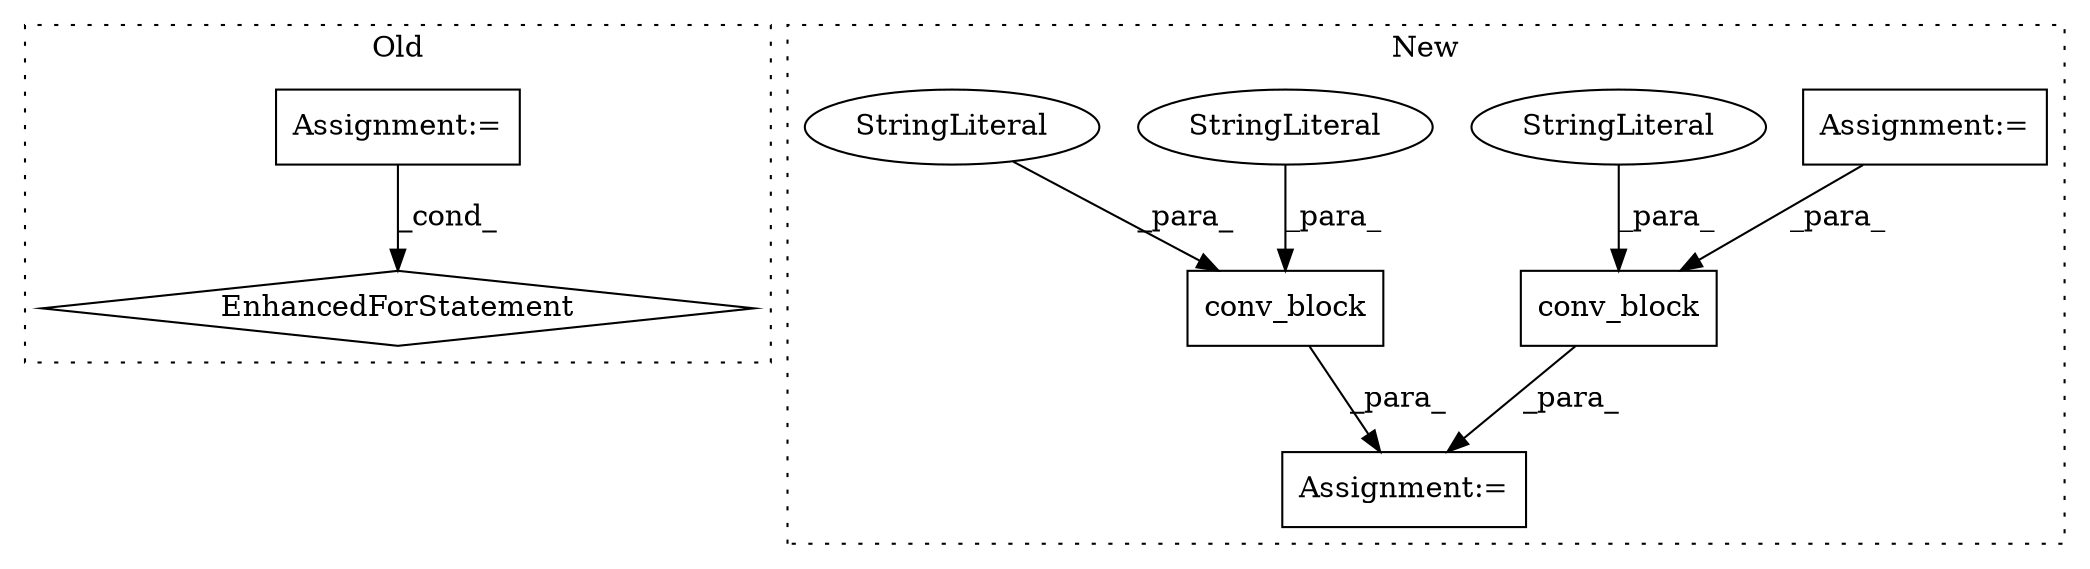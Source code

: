 digraph G {
subgraph cluster0 {
1 [label="EnhancedForStatement" a="70" s="1371,1473" l="69,2" shape="diamond"];
5 [label="Assignment:=" a="7" s="1371,1473" l="69,2" shape="box"];
label = "Old";
style="dotted";
}
subgraph cluster1 {
2 [label="conv_block" a="32" s="3609,3656" l="11,1" shape="box"];
3 [label="StringLiteral" a="45" s="3639" l="3" shape="ellipse"];
4 [label="Assignment:=" a="7" s="3671" l="1" shape="box"];
6 [label="Assignment:=" a="7" s="3487" l="1" shape="box"];
7 [label="conv_block" a="32" s="3546,3595" l="11,1" shape="box"];
8 [label="StringLiteral" a="45" s="3573" l="3" shape="ellipse"];
9 [label="StringLiteral" a="45" s="3643" l="6" shape="ellipse"];
label = "New";
style="dotted";
}
2 -> 4 [label="_para_"];
3 -> 2 [label="_para_"];
5 -> 1 [label="_cond_"];
6 -> 7 [label="_para_"];
7 -> 4 [label="_para_"];
8 -> 7 [label="_para_"];
9 -> 2 [label="_para_"];
}